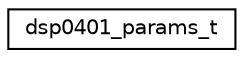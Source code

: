 digraph "Graphical Class Hierarchy"
{
 // LATEX_PDF_SIZE
  edge [fontname="Helvetica",fontsize="10",labelfontname="Helvetica",labelfontsize="10"];
  node [fontname="Helvetica",fontsize="10",shape=record];
  rankdir="LR";
  Node0 [label="dsp0401_params_t",height=0.2,width=0.4,color="black", fillcolor="white", style="filled",URL="$structdsp0401__params__t.html",tooltip="Device initialization parameters."];
}
